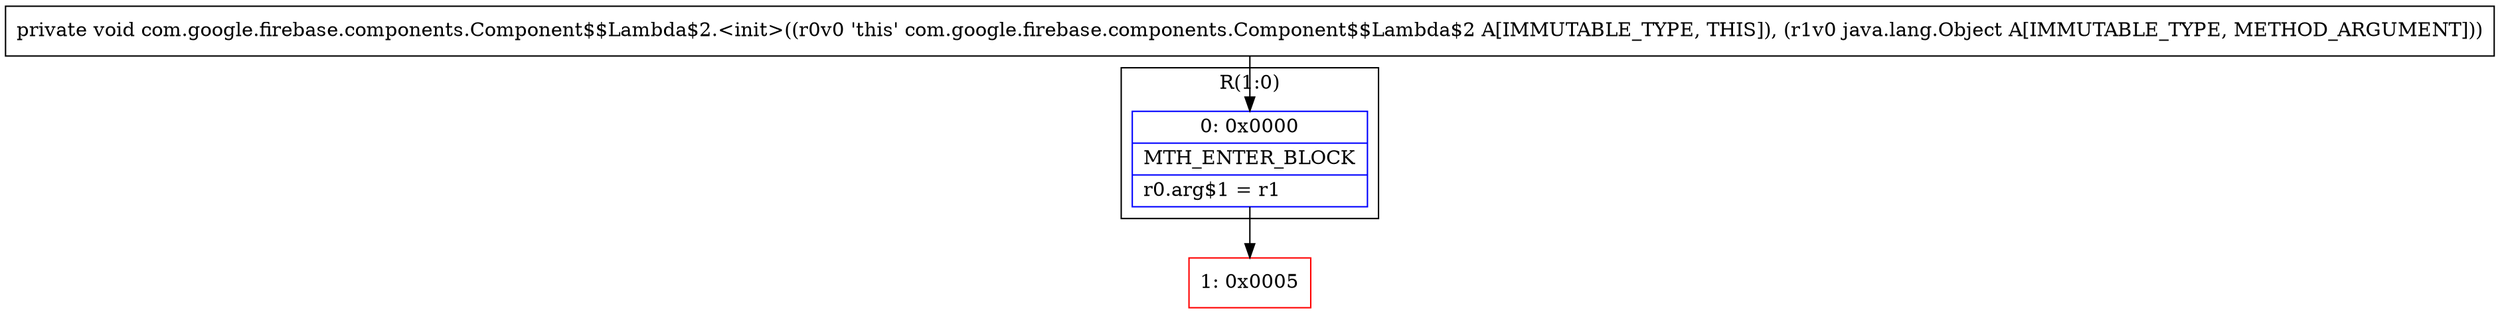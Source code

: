 digraph "CFG forcom.google.firebase.components.Component$$Lambda$2.\<init\>(Ljava\/lang\/Object;)V" {
subgraph cluster_Region_1166927257 {
label = "R(1:0)";
node [shape=record,color=blue];
Node_0 [shape=record,label="{0\:\ 0x0000|MTH_ENTER_BLOCK\l|r0.arg$1 = r1\l}"];
}
Node_1 [shape=record,color=red,label="{1\:\ 0x0005}"];
MethodNode[shape=record,label="{private void com.google.firebase.components.Component$$Lambda$2.\<init\>((r0v0 'this' com.google.firebase.components.Component$$Lambda$2 A[IMMUTABLE_TYPE, THIS]), (r1v0 java.lang.Object A[IMMUTABLE_TYPE, METHOD_ARGUMENT])) }"];
MethodNode -> Node_0;
Node_0 -> Node_1;
}

